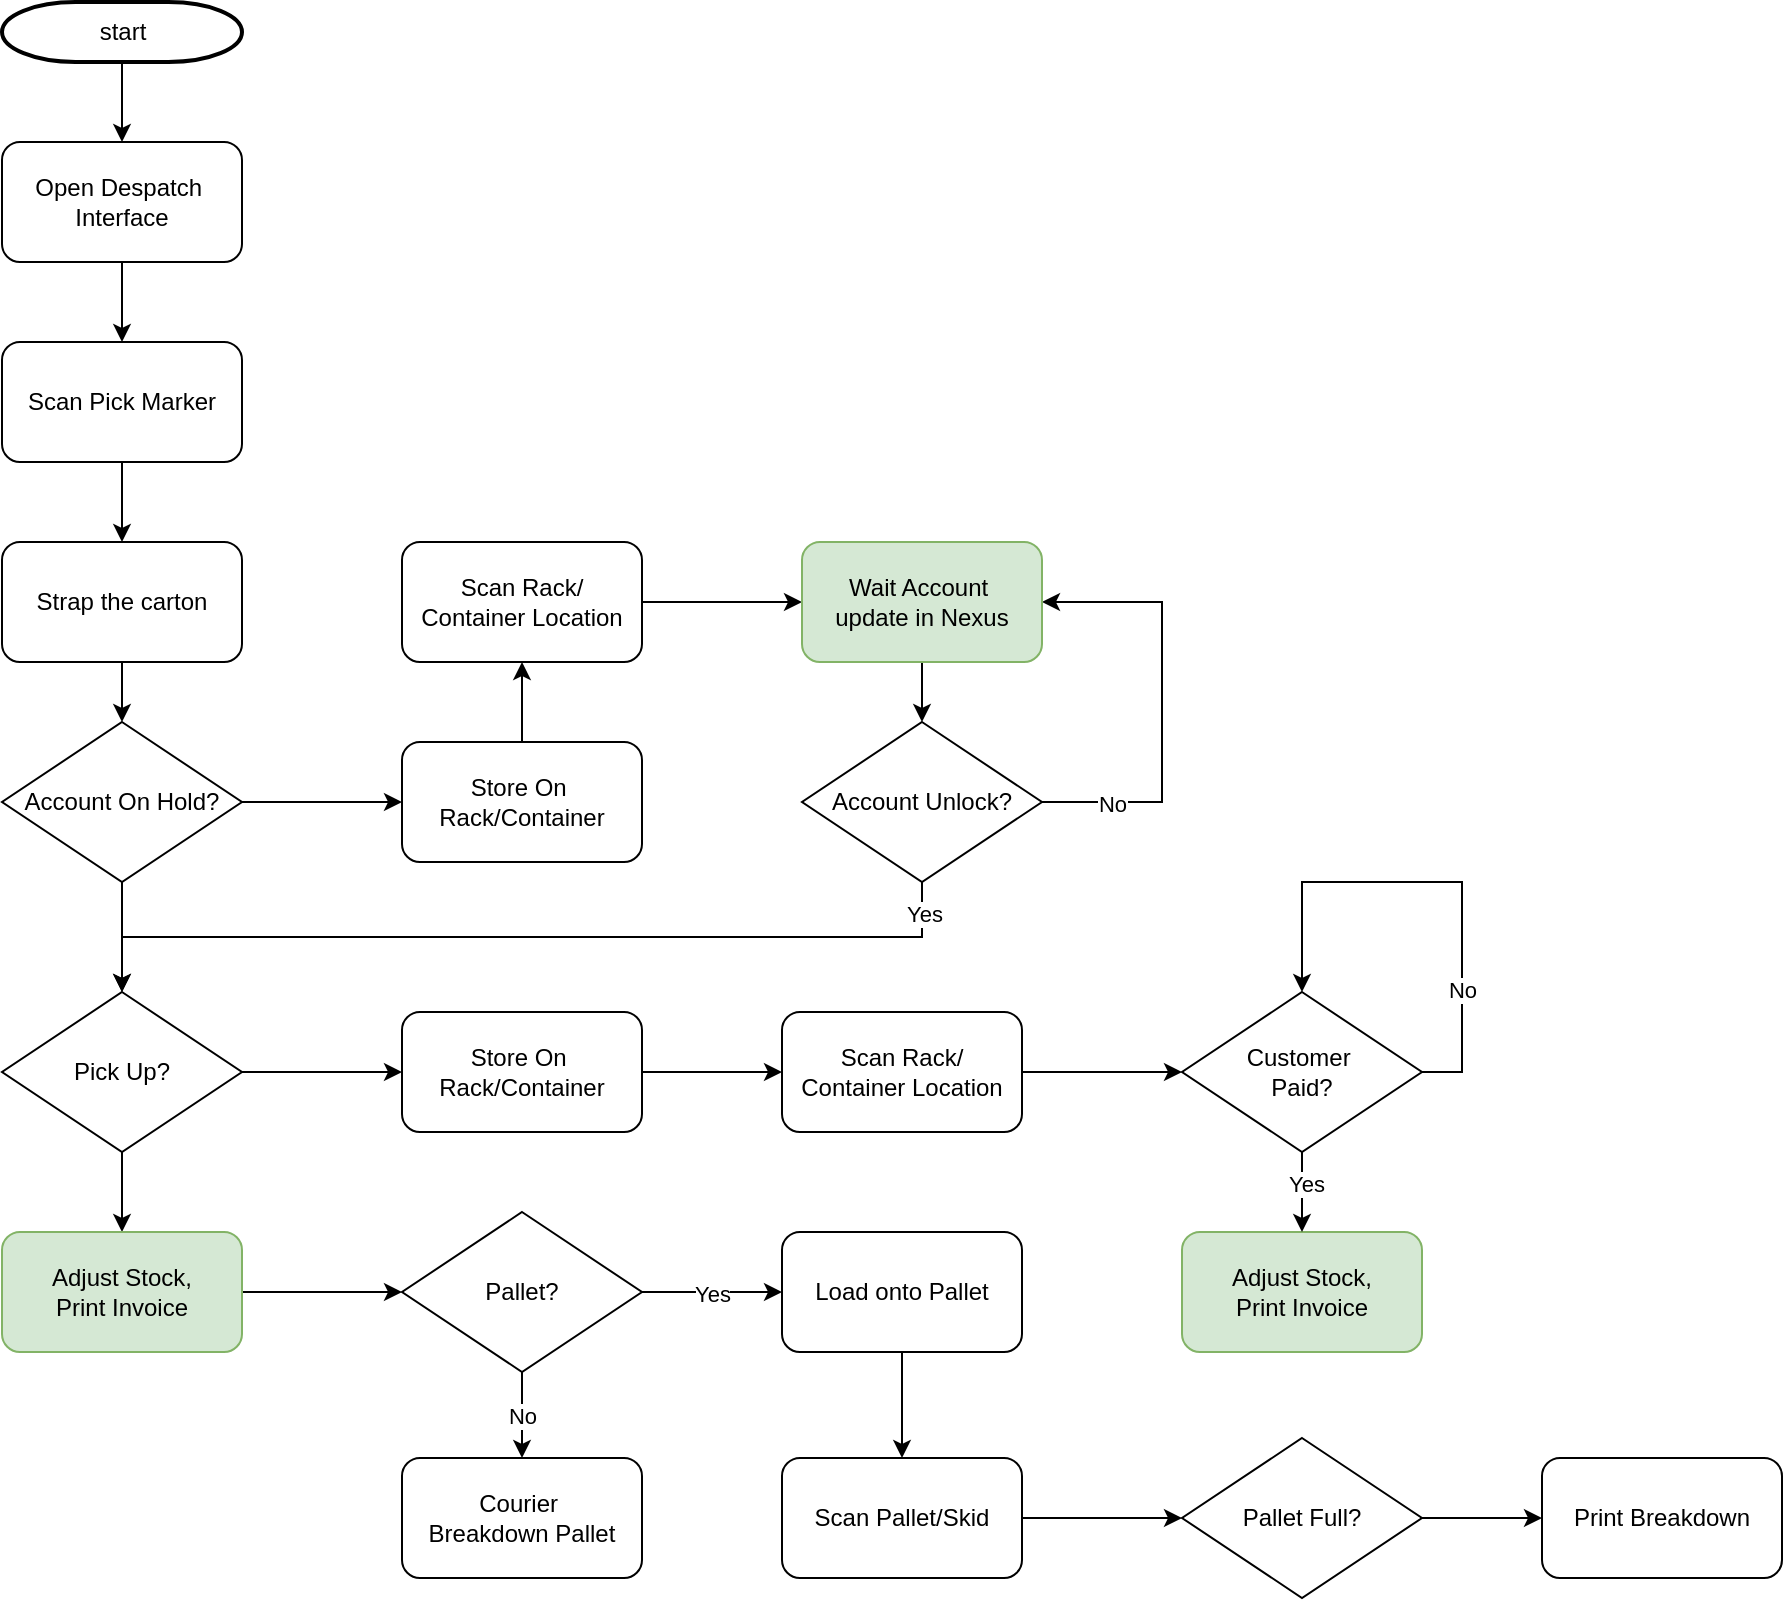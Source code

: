 <mxfile version="25.0.3">
  <diagram id="6a731a19-8d31-9384-78a2-239565b7b9f0" name="Page-1">
    <mxGraphModel dx="2074" dy="1132" grid="1" gridSize="10" guides="1" tooltips="1" connect="1" arrows="1" fold="1" page="1" pageScale="1" pageWidth="1169" pageHeight="827" background="none" math="0" shadow="0">
      <root>
        <mxCell id="0" />
        <mxCell id="1" parent="0" />
        <mxCell id="FllbzKFlJK6ehd7ZULbo-95" value="" style="edgeStyle=orthogonalEdgeStyle;rounded=0;orthogonalLoop=1;jettySize=auto;html=1;" parent="1" source="2" target="FllbzKFlJK6ehd7ZULbo-77" edge="1">
          <mxGeometry relative="1" as="geometry" />
        </mxCell>
        <mxCell id="2" value="start" style="shape=mxgraph.flowchart.terminator;strokeWidth=2;gradientColor=none;gradientDirection=north;fontStyle=0;html=1;" parent="1" vertex="1">
          <mxGeometry x="60" y="20" width="120" height="30" as="geometry" />
        </mxCell>
        <mxCell id="IlHMZtGNVjniCkJJhIyE-17" value="" style="edgeStyle=orthogonalEdgeStyle;rounded=0;orthogonalLoop=1;jettySize=auto;html=1;" parent="1" source="FllbzKFlJK6ehd7ZULbo-77" target="IlHMZtGNVjniCkJJhIyE-2" edge="1">
          <mxGeometry relative="1" as="geometry" />
        </mxCell>
        <mxCell id="FllbzKFlJK6ehd7ZULbo-77" value="&lt;span style=&quot;text-wrap-mode: nowrap;&quot;&gt;Open Despatch&amp;nbsp;&lt;/span&gt;&lt;div&gt;&lt;span style=&quot;text-wrap-mode: nowrap;&quot;&gt;Interface&lt;/span&gt;&lt;/div&gt;" style="rounded=1;whiteSpace=wrap;html=1;" parent="1" vertex="1">
          <mxGeometry x="60" y="90" width="120" height="60" as="geometry" />
        </mxCell>
        <mxCell id="d_Sx1PHwJZXIJJpvXMle-3" value="" style="edgeStyle=orthogonalEdgeStyle;rounded=0;orthogonalLoop=1;jettySize=auto;html=1;" parent="1" source="IlHMZtGNVjniCkJJhIyE-2" target="d_Sx1PHwJZXIJJpvXMle-2" edge="1">
          <mxGeometry relative="1" as="geometry" />
        </mxCell>
        <mxCell id="IlHMZtGNVjniCkJJhIyE-2" value="&lt;span style=&quot;text-wrap-mode: nowrap;&quot;&gt;Scan Pick Marker&lt;/span&gt;" style="rounded=1;whiteSpace=wrap;html=1;" parent="1" vertex="1">
          <mxGeometry x="60" y="190" width="120" height="60" as="geometry" />
        </mxCell>
        <mxCell id="d_Sx1PHwJZXIJJpvXMle-9" style="edgeStyle=orthogonalEdgeStyle;rounded=0;orthogonalLoop=1;jettySize=auto;html=1;exitX=0.5;exitY=1;exitDx=0;exitDy=0;entryX=0.5;entryY=0;entryDx=0;entryDy=0;" parent="1" source="d_Sx1PHwJZXIJJpvXMle-2" target="d_Sx1PHwJZXIJJpvXMle-4" edge="1">
          <mxGeometry relative="1" as="geometry" />
        </mxCell>
        <mxCell id="d_Sx1PHwJZXIJJpvXMle-2" value="&lt;span style=&quot;text-wrap-mode: nowrap;&quot;&gt;Strap the carton&lt;/span&gt;" style="rounded=1;whiteSpace=wrap;html=1;" parent="1" vertex="1">
          <mxGeometry x="60" y="290" width="120" height="60" as="geometry" />
        </mxCell>
        <mxCell id="d_Sx1PHwJZXIJJpvXMle-11" value="" style="edgeStyle=orthogonalEdgeStyle;rounded=0;orthogonalLoop=1;jettySize=auto;html=1;" parent="1" source="d_Sx1PHwJZXIJJpvXMle-4" edge="1">
          <mxGeometry relative="1" as="geometry">
            <mxPoint x="260" y="420" as="targetPoint" />
          </mxGeometry>
        </mxCell>
        <mxCell id="d_Sx1PHwJZXIJJpvXMle-15" value="" style="edgeStyle=orthogonalEdgeStyle;rounded=0;orthogonalLoop=1;jettySize=auto;html=1;" parent="1" source="d_Sx1PHwJZXIJJpvXMle-4" target="d_Sx1PHwJZXIJJpvXMle-5" edge="1">
          <mxGeometry relative="1" as="geometry" />
        </mxCell>
        <mxCell id="d_Sx1PHwJZXIJJpvXMle-4" value="Account On Hold?" style="rhombus;whiteSpace=wrap;html=1;" parent="1" vertex="1">
          <mxGeometry x="60" y="380" width="120" height="80" as="geometry" />
        </mxCell>
        <mxCell id="d_Sx1PHwJZXIJJpvXMle-16" value="" style="edgeStyle=orthogonalEdgeStyle;rounded=0;orthogonalLoop=1;jettySize=auto;html=1;" parent="1" source="d_Sx1PHwJZXIJJpvXMle-5" target="d_Sx1PHwJZXIJJpvXMle-7" edge="1">
          <mxGeometry relative="1" as="geometry" />
        </mxCell>
        <mxCell id="d_Sx1PHwJZXIJJpvXMle-35" value="" style="edgeStyle=orthogonalEdgeStyle;rounded=0;orthogonalLoop=1;jettySize=auto;html=1;" parent="1" source="d_Sx1PHwJZXIJJpvXMle-5" target="d_Sx1PHwJZXIJJpvXMle-31" edge="1">
          <mxGeometry relative="1" as="geometry" />
        </mxCell>
        <mxCell id="d_Sx1PHwJZXIJJpvXMle-5" value="Pick Up?" style="rhombus;whiteSpace=wrap;html=1;" parent="1" vertex="1">
          <mxGeometry x="60" y="515" width="120" height="80" as="geometry" />
        </mxCell>
        <mxCell id="d_Sx1PHwJZXIJJpvXMle-45" value="" style="edgeStyle=orthogonalEdgeStyle;rounded=0;orthogonalLoop=1;jettySize=auto;html=1;" parent="1" source="d_Sx1PHwJZXIJJpvXMle-7" target="d_Sx1PHwJZXIJJpvXMle-43" edge="1">
          <mxGeometry relative="1" as="geometry" />
        </mxCell>
        <mxCell id="d_Sx1PHwJZXIJJpvXMle-7" value="&lt;div&gt;&lt;span style=&quot;text-wrap-mode: nowrap;&quot;&gt;Adjust Stock,&lt;/span&gt;&lt;/div&gt;&lt;span style=&quot;text-wrap-mode: nowrap;&quot;&gt;Print Invoice&lt;/span&gt;" style="rounded=1;whiteSpace=wrap;html=1;fillColor=#d5e8d4;strokeColor=#82b366;" parent="1" vertex="1">
          <mxGeometry x="60" y="635" width="120" height="60" as="geometry" />
        </mxCell>
        <mxCell id="d_Sx1PHwJZXIJJpvXMle-23" value="" style="edgeStyle=orthogonalEdgeStyle;rounded=0;orthogonalLoop=1;jettySize=auto;html=1;" parent="1" source="d_Sx1PHwJZXIJJpvXMle-12" target="d_Sx1PHwJZXIJJpvXMle-21" edge="1">
          <mxGeometry relative="1" as="geometry" />
        </mxCell>
        <mxCell id="d_Sx1PHwJZXIJJpvXMle-12" value="&lt;span style=&quot;text-wrap-mode: nowrap;&quot;&gt;Store On&amp;nbsp;&lt;/span&gt;&lt;div&gt;&lt;span style=&quot;text-wrap-mode: nowrap;&quot;&gt;Rack/Container&lt;/span&gt;&lt;/div&gt;" style="rounded=1;whiteSpace=wrap;html=1;" parent="1" vertex="1">
          <mxGeometry x="260" y="390" width="120" height="60" as="geometry" />
        </mxCell>
        <mxCell id="d_Sx1PHwJZXIJJpvXMle-19" style="edgeStyle=orthogonalEdgeStyle;rounded=0;orthogonalLoop=1;jettySize=auto;html=1;exitX=0.5;exitY=1;exitDx=0;exitDy=0;entryX=0.5;entryY=0;entryDx=0;entryDy=0;" parent="1" source="d_Sx1PHwJZXIJJpvXMle-18" target="d_Sx1PHwJZXIJJpvXMle-5" edge="1">
          <mxGeometry relative="1" as="geometry">
            <mxPoint x="120" y="510" as="targetPoint" />
          </mxGeometry>
        </mxCell>
        <mxCell id="d_Sx1PHwJZXIJJpvXMle-30" value="Yes" style="edgeLabel;html=1;align=center;verticalAlign=middle;resizable=0;points=[];" parent="d_Sx1PHwJZXIJJpvXMle-19" vertex="1" connectable="0">
          <mxGeometry x="-0.932" y="1" relative="1" as="geometry">
            <mxPoint as="offset" />
          </mxGeometry>
        </mxCell>
        <mxCell id="d_Sx1PHwJZXIJJpvXMle-26" style="edgeStyle=orthogonalEdgeStyle;rounded=0;orthogonalLoop=1;jettySize=auto;html=1;exitX=1;exitY=0.5;exitDx=0;exitDy=0;entryX=1;entryY=0.5;entryDx=0;entryDy=0;" parent="1" source="d_Sx1PHwJZXIJJpvXMle-18" target="d_Sx1PHwJZXIJJpvXMle-22" edge="1">
          <mxGeometry relative="1" as="geometry">
            <Array as="points">
              <mxPoint x="640" y="420" />
              <mxPoint x="640" y="320" />
            </Array>
          </mxGeometry>
        </mxCell>
        <mxCell id="d_Sx1PHwJZXIJJpvXMle-29" value="No" style="edgeLabel;html=1;align=center;verticalAlign=middle;resizable=0;points=[];" parent="d_Sx1PHwJZXIJJpvXMle-26" vertex="1" connectable="0">
          <mxGeometry x="-0.686" y="-1" relative="1" as="geometry">
            <mxPoint as="offset" />
          </mxGeometry>
        </mxCell>
        <mxCell id="d_Sx1PHwJZXIJJpvXMle-18" value="Account Unlock?" style="rhombus;whiteSpace=wrap;html=1;" parent="1" vertex="1">
          <mxGeometry x="460" y="380" width="120" height="80" as="geometry" />
        </mxCell>
        <mxCell id="d_Sx1PHwJZXIJJpvXMle-24" style="edgeStyle=orthogonalEdgeStyle;rounded=0;orthogonalLoop=1;jettySize=auto;html=1;exitX=1;exitY=0.5;exitDx=0;exitDy=0;entryX=0;entryY=0.5;entryDx=0;entryDy=0;" parent="1" source="d_Sx1PHwJZXIJJpvXMle-21" target="d_Sx1PHwJZXIJJpvXMle-22" edge="1">
          <mxGeometry relative="1" as="geometry" />
        </mxCell>
        <mxCell id="d_Sx1PHwJZXIJJpvXMle-21" value="&lt;span style=&quot;text-wrap-mode: nowrap;&quot;&gt;Scan Rack/&lt;/span&gt;&lt;div&gt;&lt;span style=&quot;text-wrap-mode: nowrap;&quot;&gt;Container Location&lt;/span&gt;&lt;/div&gt;" style="rounded=1;whiteSpace=wrap;html=1;" parent="1" vertex="1">
          <mxGeometry x="260" y="290" width="120" height="60" as="geometry" />
        </mxCell>
        <mxCell id="d_Sx1PHwJZXIJJpvXMle-25" value="" style="edgeStyle=orthogonalEdgeStyle;rounded=0;orthogonalLoop=1;jettySize=auto;html=1;" parent="1" source="d_Sx1PHwJZXIJJpvXMle-22" target="d_Sx1PHwJZXIJJpvXMle-18" edge="1">
          <mxGeometry relative="1" as="geometry" />
        </mxCell>
        <mxCell id="d_Sx1PHwJZXIJJpvXMle-22" value="&lt;span style=&quot;text-wrap-mode: nowrap;&quot;&gt;Wait Account&amp;nbsp;&lt;/span&gt;&lt;div&gt;&lt;span style=&quot;text-wrap-mode: nowrap;&quot;&gt;update in Nexus&lt;/span&gt;&lt;/div&gt;" style="rounded=1;whiteSpace=wrap;html=1;fillColor=#d5e8d4;strokeColor=#82b366;" parent="1" vertex="1">
          <mxGeometry x="460" y="290" width="120" height="60" as="geometry" />
        </mxCell>
        <mxCell id="d_Sx1PHwJZXIJJpvXMle-36" value="" style="edgeStyle=orthogonalEdgeStyle;rounded=0;orthogonalLoop=1;jettySize=auto;html=1;" parent="1" source="d_Sx1PHwJZXIJJpvXMle-31" target="d_Sx1PHwJZXIJJpvXMle-32" edge="1">
          <mxGeometry relative="1" as="geometry" />
        </mxCell>
        <mxCell id="d_Sx1PHwJZXIJJpvXMle-31" value="&lt;span style=&quot;text-wrap-mode: nowrap;&quot;&gt;Store On&amp;nbsp;&lt;/span&gt;&lt;div&gt;&lt;span style=&quot;text-wrap-mode: nowrap;&quot;&gt;Rack/Container&lt;/span&gt;&lt;/div&gt;" style="rounded=1;whiteSpace=wrap;html=1;" parent="1" vertex="1">
          <mxGeometry x="260" y="525" width="120" height="60" as="geometry" />
        </mxCell>
        <mxCell id="d_Sx1PHwJZXIJJpvXMle-38" value="" style="edgeStyle=orthogonalEdgeStyle;rounded=0;orthogonalLoop=1;jettySize=auto;html=1;" parent="1" source="d_Sx1PHwJZXIJJpvXMle-32" target="d_Sx1PHwJZXIJJpvXMle-37" edge="1">
          <mxGeometry relative="1" as="geometry" />
        </mxCell>
        <mxCell id="d_Sx1PHwJZXIJJpvXMle-32" value="&lt;span style=&quot;text-wrap-mode: nowrap;&quot;&gt;Scan Rack/&lt;/span&gt;&lt;div&gt;&lt;span style=&quot;text-wrap-mode: nowrap;&quot;&gt;Container Location&lt;/span&gt;&lt;/div&gt;" style="rounded=1;whiteSpace=wrap;html=1;" parent="1" vertex="1">
          <mxGeometry x="450" y="525" width="120" height="60" as="geometry" />
        </mxCell>
        <mxCell id="d_Sx1PHwJZXIJJpvXMle-34" value="&lt;div&gt;&lt;span style=&quot;text-wrap-mode: nowrap;&quot;&gt;Adjust Stock,&lt;/span&gt;&lt;/div&gt;&lt;span style=&quot;text-wrap-mode: nowrap;&quot;&gt;Print Invoice&lt;/span&gt;" style="rounded=1;whiteSpace=wrap;html=1;fillColor=#d5e8d4;strokeColor=#82b366;" parent="1" vertex="1">
          <mxGeometry x="650" y="635" width="120" height="60" as="geometry" />
        </mxCell>
        <mxCell id="d_Sx1PHwJZXIJJpvXMle-39" value="" style="edgeStyle=orthogonalEdgeStyle;rounded=0;orthogonalLoop=1;jettySize=auto;html=1;" parent="1" source="d_Sx1PHwJZXIJJpvXMle-37" target="d_Sx1PHwJZXIJJpvXMle-34" edge="1">
          <mxGeometry relative="1" as="geometry" />
        </mxCell>
        <mxCell id="d_Sx1PHwJZXIJJpvXMle-42" value="Yes" style="edgeLabel;html=1;align=center;verticalAlign=middle;resizable=0;points=[];" parent="d_Sx1PHwJZXIJJpvXMle-39" vertex="1" connectable="0">
          <mxGeometry x="-0.214" y="2" relative="1" as="geometry">
            <mxPoint as="offset" />
          </mxGeometry>
        </mxCell>
        <mxCell id="d_Sx1PHwJZXIJJpvXMle-37" value="Customer&amp;nbsp;&lt;div&gt;Paid?&lt;/div&gt;" style="rhombus;whiteSpace=wrap;html=1;" parent="1" vertex="1">
          <mxGeometry x="650" y="515" width="120" height="80" as="geometry" />
        </mxCell>
        <mxCell id="d_Sx1PHwJZXIJJpvXMle-40" style="edgeStyle=orthogonalEdgeStyle;rounded=0;orthogonalLoop=1;jettySize=auto;html=1;exitX=1;exitY=0.5;exitDx=0;exitDy=0;entryX=0.5;entryY=0;entryDx=0;entryDy=0;" parent="1" source="d_Sx1PHwJZXIJJpvXMle-37" target="d_Sx1PHwJZXIJJpvXMle-37" edge="1">
          <mxGeometry relative="1" as="geometry">
            <Array as="points">
              <mxPoint x="790" y="555" />
              <mxPoint x="790" y="460" />
              <mxPoint x="710" y="460" />
            </Array>
          </mxGeometry>
        </mxCell>
        <mxCell id="d_Sx1PHwJZXIJJpvXMle-41" value="No" style="edgeLabel;html=1;align=center;verticalAlign=middle;resizable=0;points=[];" parent="d_Sx1PHwJZXIJJpvXMle-40" vertex="1" connectable="0">
          <mxGeometry x="-0.508" relative="1" as="geometry">
            <mxPoint as="offset" />
          </mxGeometry>
        </mxCell>
        <mxCell id="d_Sx1PHwJZXIJJpvXMle-46" value="No" style="edgeStyle=orthogonalEdgeStyle;rounded=0;orthogonalLoop=1;jettySize=auto;html=1;" parent="1" source="d_Sx1PHwJZXIJJpvXMle-43" target="d_Sx1PHwJZXIJJpvXMle-44" edge="1">
          <mxGeometry relative="1" as="geometry" />
        </mxCell>
        <mxCell id="d_Sx1PHwJZXIJJpvXMle-48" value="Yes" style="edgeStyle=orthogonalEdgeStyle;rounded=0;orthogonalLoop=1;jettySize=auto;html=1;" parent="1" source="d_Sx1PHwJZXIJJpvXMle-43" edge="1">
          <mxGeometry relative="1" as="geometry">
            <mxPoint x="450" y="665" as="targetPoint" />
          </mxGeometry>
        </mxCell>
        <mxCell id="d_Sx1PHwJZXIJJpvXMle-43" value="Pallet?" style="rhombus;whiteSpace=wrap;html=1;" parent="1" vertex="1">
          <mxGeometry x="260" y="625" width="120" height="80" as="geometry" />
        </mxCell>
        <mxCell id="d_Sx1PHwJZXIJJpvXMle-44" value="&lt;span style=&quot;text-wrap-mode: nowrap;&quot;&gt;Courier&amp;nbsp;&lt;/span&gt;&lt;div&gt;&lt;span style=&quot;text-wrap-mode: nowrap;&quot;&gt;Breakdown Pallet&lt;/span&gt;&lt;/div&gt;" style="rounded=1;whiteSpace=wrap;html=1;" parent="1" vertex="1">
          <mxGeometry x="260" y="748" width="120" height="60" as="geometry" />
        </mxCell>
        <mxCell id="d_Sx1PHwJZXIJJpvXMle-49" value="&lt;span style=&quot;text-wrap-mode: nowrap;&quot;&gt;Print Breakdown&lt;/span&gt;" style="rounded=1;whiteSpace=wrap;html=1;" parent="1" vertex="1">
          <mxGeometry x="830" y="748" width="120" height="60" as="geometry" />
        </mxCell>
        <mxCell id="d_Sx1PHwJZXIJJpvXMle-52" value="" style="edgeStyle=orthogonalEdgeStyle;rounded=0;orthogonalLoop=1;jettySize=auto;html=1;" parent="1" source="d_Sx1PHwJZXIJJpvXMle-50" target="d_Sx1PHwJZXIJJpvXMle-51" edge="1">
          <mxGeometry relative="1" as="geometry" />
        </mxCell>
        <mxCell id="d_Sx1PHwJZXIJJpvXMle-50" value="&lt;span style=&quot;text-wrap-mode: nowrap;&quot;&gt;Load onto Pallet&lt;/span&gt;" style="rounded=1;whiteSpace=wrap;html=1;" parent="1" vertex="1">
          <mxGeometry x="450" y="635" width="120" height="60" as="geometry" />
        </mxCell>
        <mxCell id="d_Sx1PHwJZXIJJpvXMle-55" value="" style="edgeStyle=orthogonalEdgeStyle;rounded=0;orthogonalLoop=1;jettySize=auto;html=1;" parent="1" source="d_Sx1PHwJZXIJJpvXMle-51" target="d_Sx1PHwJZXIJJpvXMle-54" edge="1">
          <mxGeometry relative="1" as="geometry" />
        </mxCell>
        <mxCell id="d_Sx1PHwJZXIJJpvXMle-51" value="&lt;span style=&quot;text-wrap-mode: nowrap;&quot;&gt;Scan Pallet/Skid&lt;br&gt;&lt;/span&gt;" style="rounded=1;whiteSpace=wrap;html=1;" parent="1" vertex="1">
          <mxGeometry x="450" y="748" width="120" height="60" as="geometry" />
        </mxCell>
        <mxCell id="d_Sx1PHwJZXIJJpvXMle-56" value="" style="edgeStyle=orthogonalEdgeStyle;rounded=0;orthogonalLoop=1;jettySize=auto;html=1;" parent="1" source="d_Sx1PHwJZXIJJpvXMle-54" target="d_Sx1PHwJZXIJJpvXMle-49" edge="1">
          <mxGeometry relative="1" as="geometry" />
        </mxCell>
        <mxCell id="d_Sx1PHwJZXIJJpvXMle-54" value="Pallet Full?" style="rhombus;whiteSpace=wrap;html=1;" parent="1" vertex="1">
          <mxGeometry x="650" y="738" width="120" height="80" as="geometry" />
        </mxCell>
      </root>
    </mxGraphModel>
  </diagram>
</mxfile>
